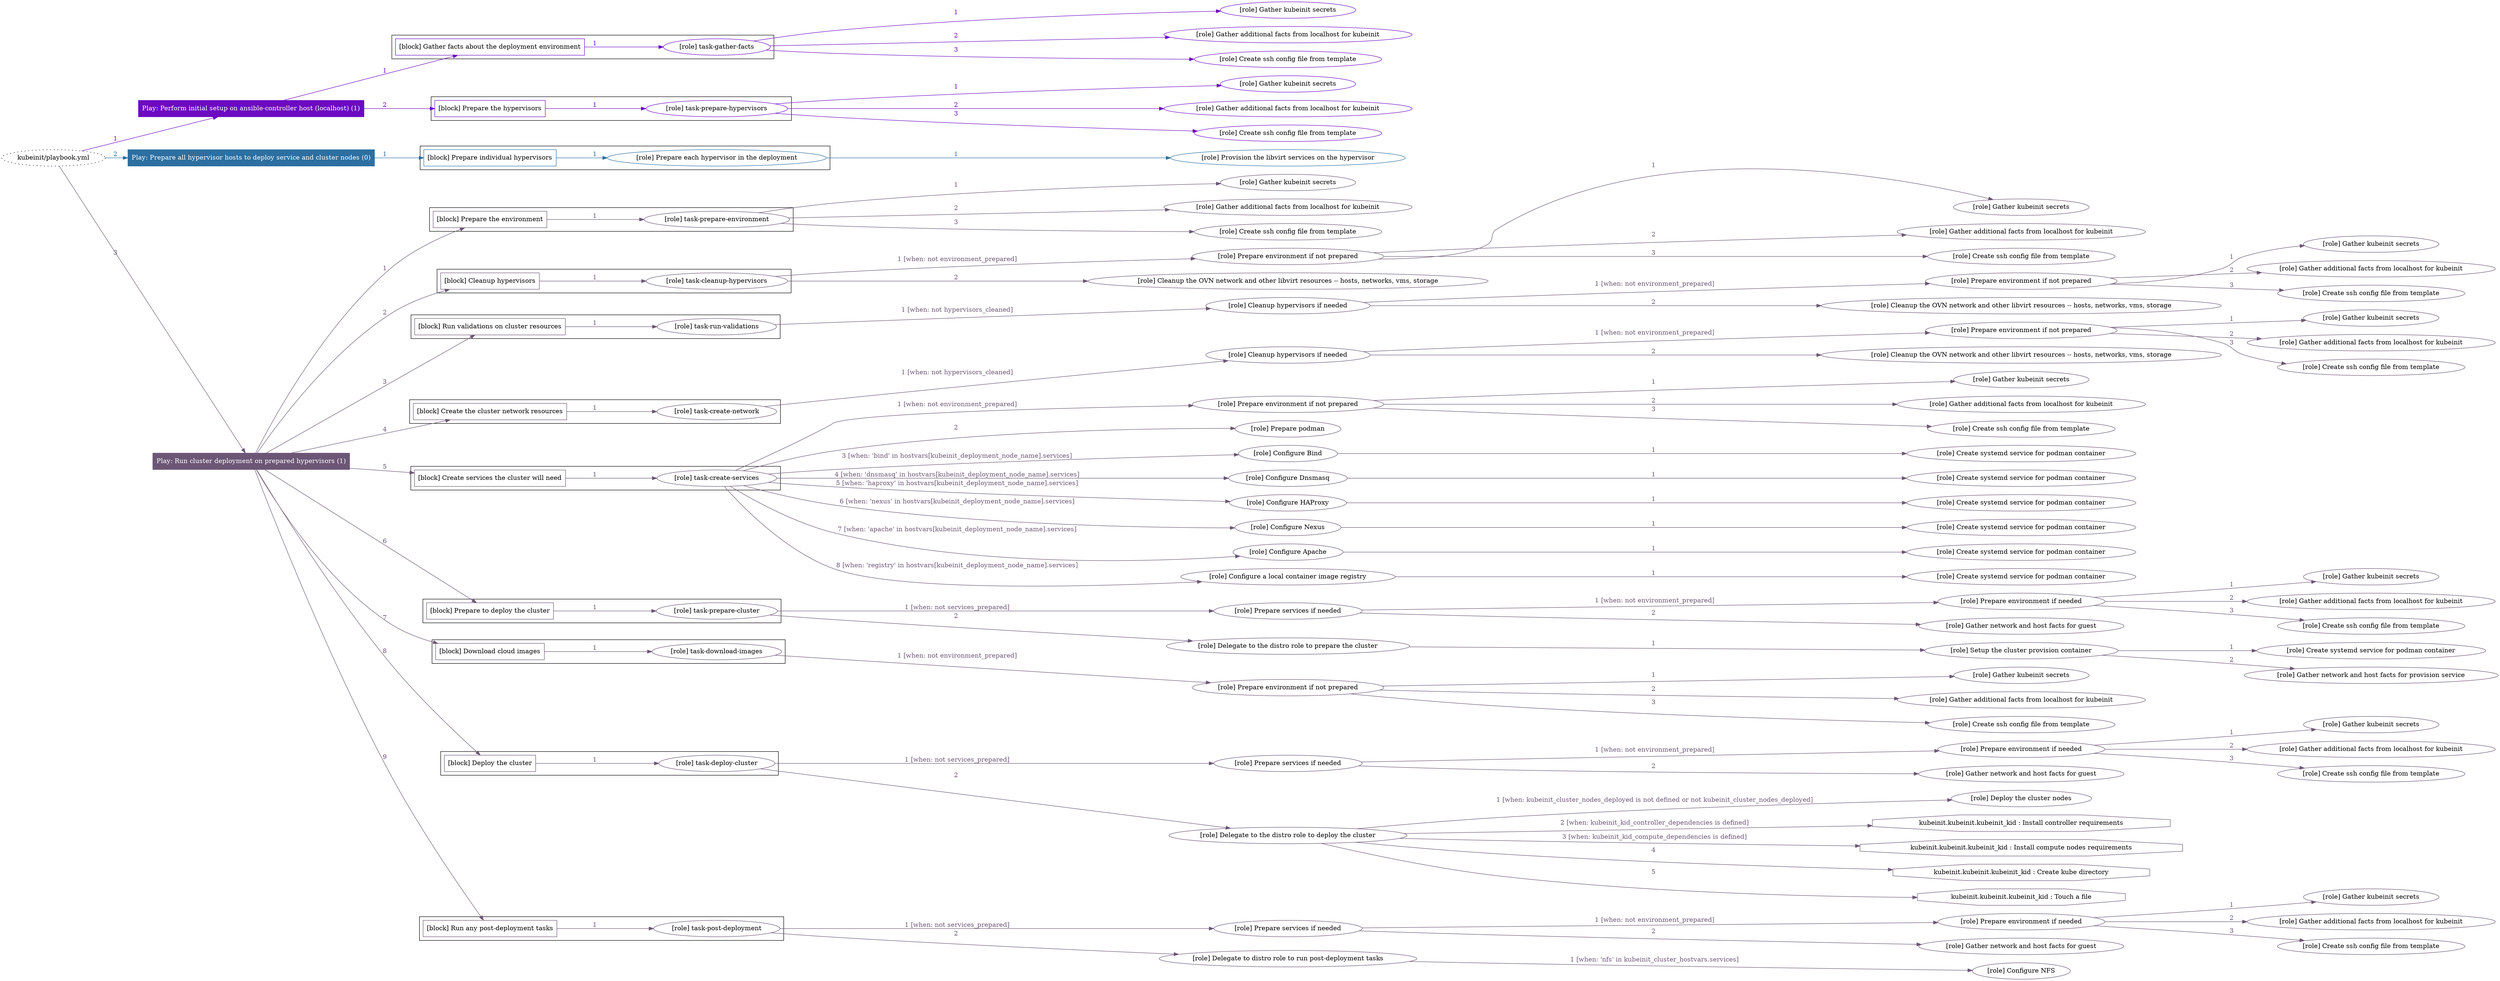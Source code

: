 digraph {
	graph [concentrate=true ordering=in rankdir=LR ratio=fill]
	edge [esep=5 sep=10]
	"kubeinit/playbook.yml" [URL="/home/runner/work/kubeinit/kubeinit/kubeinit/playbook.yml" id=playbook_23ca02f2 style=dotted]
	play_678a954d [label="Play: Perform initial setup on ansible-controller host (localhost) (1)" URL="/home/runner/work/kubeinit/kubeinit/kubeinit/playbook.yml" color="#6c0ac2" fontcolor="#ffffff" id=play_678a954d shape=box style=filled tooltip=localhost]
	"kubeinit/playbook.yml" -> play_678a954d [label="1 " color="#6c0ac2" fontcolor="#6c0ac2" id=edge_65ded0c6 labeltooltip="1 " tooltip="1 "]
	subgraph "Gather kubeinit secrets" {
		role_e835fff7 [label="[role] Gather kubeinit secrets" URL="/home/runner/.ansible/collections/ansible_collections/kubeinit/kubeinit/roles/kubeinit_prepare/tasks/gather_kubeinit_facts.yml" color="#6c0ac2" id=role_e835fff7 tooltip="Gather kubeinit secrets"]
	}
	subgraph "Gather additional facts from localhost for kubeinit" {
		role_0ecb79b1 [label="[role] Gather additional facts from localhost for kubeinit" URL="/home/runner/.ansible/collections/ansible_collections/kubeinit/kubeinit/roles/kubeinit_prepare/tasks/gather_kubeinit_facts.yml" color="#6c0ac2" id=role_0ecb79b1 tooltip="Gather additional facts from localhost for kubeinit"]
	}
	subgraph "Create ssh config file from template" {
		role_7883716d [label="[role] Create ssh config file from template" URL="/home/runner/.ansible/collections/ansible_collections/kubeinit/kubeinit/roles/kubeinit_prepare/tasks/gather_kubeinit_facts.yml" color="#6c0ac2" id=role_7883716d tooltip="Create ssh config file from template"]
	}
	subgraph "task-gather-facts" {
		role_f7869b9f [label="[role] task-gather-facts" URL="/home/runner/work/kubeinit/kubeinit/kubeinit/playbook.yml" color="#6c0ac2" id=role_f7869b9f tooltip="task-gather-facts"]
		role_f7869b9f -> role_e835fff7 [label="1 " color="#6c0ac2" fontcolor="#6c0ac2" id=edge_0a50b41a labeltooltip="1 " tooltip="1 "]
		role_f7869b9f -> role_0ecb79b1 [label="2 " color="#6c0ac2" fontcolor="#6c0ac2" id=edge_0263e541 labeltooltip="2 " tooltip="2 "]
		role_f7869b9f -> role_7883716d [label="3 " color="#6c0ac2" fontcolor="#6c0ac2" id=edge_db2cfee4 labeltooltip="3 " tooltip="3 "]
	}
	subgraph "Gather kubeinit secrets" {
		role_067c4872 [label="[role] Gather kubeinit secrets" URL="/home/runner/.ansible/collections/ansible_collections/kubeinit/kubeinit/roles/kubeinit_prepare/tasks/gather_kubeinit_facts.yml" color="#6c0ac2" id=role_067c4872 tooltip="Gather kubeinit secrets"]
	}
	subgraph "Gather additional facts from localhost for kubeinit" {
		role_0aeb07cf [label="[role] Gather additional facts from localhost for kubeinit" URL="/home/runner/.ansible/collections/ansible_collections/kubeinit/kubeinit/roles/kubeinit_prepare/tasks/gather_kubeinit_facts.yml" color="#6c0ac2" id=role_0aeb07cf tooltip="Gather additional facts from localhost for kubeinit"]
	}
	subgraph "Create ssh config file from template" {
		role_b8154b2b [label="[role] Create ssh config file from template" URL="/home/runner/.ansible/collections/ansible_collections/kubeinit/kubeinit/roles/kubeinit_prepare/tasks/gather_kubeinit_facts.yml" color="#6c0ac2" id=role_b8154b2b tooltip="Create ssh config file from template"]
	}
	subgraph "task-prepare-hypervisors" {
		role_5cac51bb [label="[role] task-prepare-hypervisors" URL="/home/runner/work/kubeinit/kubeinit/kubeinit/playbook.yml" color="#6c0ac2" id=role_5cac51bb tooltip="task-prepare-hypervisors"]
		role_5cac51bb -> role_067c4872 [label="1 " color="#6c0ac2" fontcolor="#6c0ac2" id=edge_ea8af6c8 labeltooltip="1 " tooltip="1 "]
		role_5cac51bb -> role_0aeb07cf [label="2 " color="#6c0ac2" fontcolor="#6c0ac2" id=edge_04797d90 labeltooltip="2 " tooltip="2 "]
		role_5cac51bb -> role_b8154b2b [label="3 " color="#6c0ac2" fontcolor="#6c0ac2" id=edge_df87d3eb labeltooltip="3 " tooltip="3 "]
	}
	subgraph "Play: Perform initial setup on ansible-controller host (localhost) (1)" {
		play_678a954d -> block_f0a4ada9 [label=1 color="#6c0ac2" fontcolor="#6c0ac2" id=edge_551c535b labeltooltip=1 tooltip=1]
		subgraph cluster_block_f0a4ada9 {
			block_f0a4ada9 [label="[block] Gather facts about the deployment environment" URL="/home/runner/work/kubeinit/kubeinit/kubeinit/playbook.yml" color="#6c0ac2" id=block_f0a4ada9 labeltooltip="Gather facts about the deployment environment" shape=box tooltip="Gather facts about the deployment environment"]
			block_f0a4ada9 -> role_f7869b9f [label="1 " color="#6c0ac2" fontcolor="#6c0ac2" id=edge_675dfecd labeltooltip="1 " tooltip="1 "]
		}
		play_678a954d -> block_e1321038 [label=2 color="#6c0ac2" fontcolor="#6c0ac2" id=edge_ff5ac5aa labeltooltip=2 tooltip=2]
		subgraph cluster_block_e1321038 {
			block_e1321038 [label="[block] Prepare the hypervisors" URL="/home/runner/work/kubeinit/kubeinit/kubeinit/playbook.yml" color="#6c0ac2" id=block_e1321038 labeltooltip="Prepare the hypervisors" shape=box tooltip="Prepare the hypervisors"]
			block_e1321038 -> role_5cac51bb [label="1 " color="#6c0ac2" fontcolor="#6c0ac2" id=edge_ee03f660 labeltooltip="1 " tooltip="1 "]
		}
	}
	play_03f993d0 [label="Play: Prepare all hypervisor hosts to deploy service and cluster nodes (0)" URL="/home/runner/work/kubeinit/kubeinit/kubeinit/playbook.yml" color="#2c6fa0" fontcolor="#ffffff" id=play_03f993d0 shape=box style=filled tooltip="Play: Prepare all hypervisor hosts to deploy service and cluster nodes (0)"]
	"kubeinit/playbook.yml" -> play_03f993d0 [label="2 " color="#2c6fa0" fontcolor="#2c6fa0" id=edge_1ca0ea73 labeltooltip="2 " tooltip="2 "]
	subgraph "Provision the libvirt services on the hypervisor" {
		role_e9f2b3d9 [label="[role] Provision the libvirt services on the hypervisor" URL="/home/runner/.ansible/collections/ansible_collections/kubeinit/kubeinit/roles/kubeinit_prepare/tasks/prepare_hypervisor.yml" color="#2c6fa0" id=role_e9f2b3d9 tooltip="Provision the libvirt services on the hypervisor"]
	}
	subgraph "Prepare each hypervisor in the deployment" {
		role_788ae88c [label="[role] Prepare each hypervisor in the deployment" URL="/home/runner/work/kubeinit/kubeinit/kubeinit/playbook.yml" color="#2c6fa0" id=role_788ae88c tooltip="Prepare each hypervisor in the deployment"]
		role_788ae88c -> role_e9f2b3d9 [label="1 " color="#2c6fa0" fontcolor="#2c6fa0" id=edge_8182f41d labeltooltip="1 " tooltip="1 "]
	}
	subgraph "Play: Prepare all hypervisor hosts to deploy service and cluster nodes (0)" {
		play_03f993d0 -> block_d14e0c20 [label=1 color="#2c6fa0" fontcolor="#2c6fa0" id=edge_21cacb5e labeltooltip=1 tooltip=1]
		subgraph cluster_block_d14e0c20 {
			block_d14e0c20 [label="[block] Prepare individual hypervisors" URL="/home/runner/work/kubeinit/kubeinit/kubeinit/playbook.yml" color="#2c6fa0" id=block_d14e0c20 labeltooltip="Prepare individual hypervisors" shape=box tooltip="Prepare individual hypervisors"]
			block_d14e0c20 -> role_788ae88c [label="1 " color="#2c6fa0" fontcolor="#2c6fa0" id=edge_eb3f7d99 labeltooltip="1 " tooltip="1 "]
		}
	}
	play_10271c27 [label="Play: Run cluster deployment on prepared hypervisors (1)" URL="/home/runner/work/kubeinit/kubeinit/kubeinit/playbook.yml" color="#6c5676" fontcolor="#ffffff" id=play_10271c27 shape=box style=filled tooltip=localhost]
	"kubeinit/playbook.yml" -> play_10271c27 [label="3 " color="#6c5676" fontcolor="#6c5676" id=edge_30dbb62f labeltooltip="3 " tooltip="3 "]
	subgraph "Gather kubeinit secrets" {
		role_82d2688d [label="[role] Gather kubeinit secrets" URL="/home/runner/.ansible/collections/ansible_collections/kubeinit/kubeinit/roles/kubeinit_prepare/tasks/gather_kubeinit_facts.yml" color="#6c5676" id=role_82d2688d tooltip="Gather kubeinit secrets"]
	}
	subgraph "Gather additional facts from localhost for kubeinit" {
		role_03060c05 [label="[role] Gather additional facts from localhost for kubeinit" URL="/home/runner/.ansible/collections/ansible_collections/kubeinit/kubeinit/roles/kubeinit_prepare/tasks/gather_kubeinit_facts.yml" color="#6c5676" id=role_03060c05 tooltip="Gather additional facts from localhost for kubeinit"]
	}
	subgraph "Create ssh config file from template" {
		role_cec58012 [label="[role] Create ssh config file from template" URL="/home/runner/.ansible/collections/ansible_collections/kubeinit/kubeinit/roles/kubeinit_prepare/tasks/gather_kubeinit_facts.yml" color="#6c5676" id=role_cec58012 tooltip="Create ssh config file from template"]
	}
	subgraph "task-prepare-environment" {
		role_6f379b6a [label="[role] task-prepare-environment" URL="/home/runner/work/kubeinit/kubeinit/kubeinit/playbook.yml" color="#6c5676" id=role_6f379b6a tooltip="task-prepare-environment"]
		role_6f379b6a -> role_82d2688d [label="1 " color="#6c5676" fontcolor="#6c5676" id=edge_46566b8d labeltooltip="1 " tooltip="1 "]
		role_6f379b6a -> role_03060c05 [label="2 " color="#6c5676" fontcolor="#6c5676" id=edge_ae45bba9 labeltooltip="2 " tooltip="2 "]
		role_6f379b6a -> role_cec58012 [label="3 " color="#6c5676" fontcolor="#6c5676" id=edge_b07028e1 labeltooltip="3 " tooltip="3 "]
	}
	subgraph "Gather kubeinit secrets" {
		role_cfc41a4b [label="[role] Gather kubeinit secrets" URL="/home/runner/.ansible/collections/ansible_collections/kubeinit/kubeinit/roles/kubeinit_prepare/tasks/gather_kubeinit_facts.yml" color="#6c5676" id=role_cfc41a4b tooltip="Gather kubeinit secrets"]
	}
	subgraph "Gather additional facts from localhost for kubeinit" {
		role_1e1170dc [label="[role] Gather additional facts from localhost for kubeinit" URL="/home/runner/.ansible/collections/ansible_collections/kubeinit/kubeinit/roles/kubeinit_prepare/tasks/gather_kubeinit_facts.yml" color="#6c5676" id=role_1e1170dc tooltip="Gather additional facts from localhost for kubeinit"]
	}
	subgraph "Create ssh config file from template" {
		role_6467cbf7 [label="[role] Create ssh config file from template" URL="/home/runner/.ansible/collections/ansible_collections/kubeinit/kubeinit/roles/kubeinit_prepare/tasks/gather_kubeinit_facts.yml" color="#6c5676" id=role_6467cbf7 tooltip="Create ssh config file from template"]
	}
	subgraph "Prepare environment if not prepared" {
		role_ddbf3c62 [label="[role] Prepare environment if not prepared" URL="/home/runner/.ansible/collections/ansible_collections/kubeinit/kubeinit/roles/kubeinit_prepare/tasks/cleanup_hypervisors.yml" color="#6c5676" id=role_ddbf3c62 tooltip="Prepare environment if not prepared"]
		role_ddbf3c62 -> role_cfc41a4b [label="1 " color="#6c5676" fontcolor="#6c5676" id=edge_1ad2a7c0 labeltooltip="1 " tooltip="1 "]
		role_ddbf3c62 -> role_1e1170dc [label="2 " color="#6c5676" fontcolor="#6c5676" id=edge_724e43bd labeltooltip="2 " tooltip="2 "]
		role_ddbf3c62 -> role_6467cbf7 [label="3 " color="#6c5676" fontcolor="#6c5676" id=edge_aa63c441 labeltooltip="3 " tooltip="3 "]
	}
	subgraph "Cleanup the OVN network and other libvirt resources -- hosts, networks, vms, storage" {
		role_30ec0471 [label="[role] Cleanup the OVN network and other libvirt resources -- hosts, networks, vms, storage" URL="/home/runner/.ansible/collections/ansible_collections/kubeinit/kubeinit/roles/kubeinit_prepare/tasks/cleanup_hypervisors.yml" color="#6c5676" id=role_30ec0471 tooltip="Cleanup the OVN network and other libvirt resources -- hosts, networks, vms, storage"]
	}
	subgraph "task-cleanup-hypervisors" {
		role_19af9081 [label="[role] task-cleanup-hypervisors" URL="/home/runner/work/kubeinit/kubeinit/kubeinit/playbook.yml" color="#6c5676" id=role_19af9081 tooltip="task-cleanup-hypervisors"]
		role_19af9081 -> role_ddbf3c62 [label="1 [when: not environment_prepared]" color="#6c5676" fontcolor="#6c5676" id=edge_5276017f labeltooltip="1 [when: not environment_prepared]" tooltip="1 [when: not environment_prepared]"]
		role_19af9081 -> role_30ec0471 [label="2 " color="#6c5676" fontcolor="#6c5676" id=edge_3175f0ac labeltooltip="2 " tooltip="2 "]
	}
	subgraph "Gather kubeinit secrets" {
		role_b4cb4f04 [label="[role] Gather kubeinit secrets" URL="/home/runner/.ansible/collections/ansible_collections/kubeinit/kubeinit/roles/kubeinit_prepare/tasks/gather_kubeinit_facts.yml" color="#6c5676" id=role_b4cb4f04 tooltip="Gather kubeinit secrets"]
	}
	subgraph "Gather additional facts from localhost for kubeinit" {
		role_1baf1764 [label="[role] Gather additional facts from localhost for kubeinit" URL="/home/runner/.ansible/collections/ansible_collections/kubeinit/kubeinit/roles/kubeinit_prepare/tasks/gather_kubeinit_facts.yml" color="#6c5676" id=role_1baf1764 tooltip="Gather additional facts from localhost for kubeinit"]
	}
	subgraph "Create ssh config file from template" {
		role_6b2044cc [label="[role] Create ssh config file from template" URL="/home/runner/.ansible/collections/ansible_collections/kubeinit/kubeinit/roles/kubeinit_prepare/tasks/gather_kubeinit_facts.yml" color="#6c5676" id=role_6b2044cc tooltip="Create ssh config file from template"]
	}
	subgraph "Prepare environment if not prepared" {
		role_6afb23ea [label="[role] Prepare environment if not prepared" URL="/home/runner/.ansible/collections/ansible_collections/kubeinit/kubeinit/roles/kubeinit_prepare/tasks/cleanup_hypervisors.yml" color="#6c5676" id=role_6afb23ea tooltip="Prepare environment if not prepared"]
		role_6afb23ea -> role_b4cb4f04 [label="1 " color="#6c5676" fontcolor="#6c5676" id=edge_eb4e74a4 labeltooltip="1 " tooltip="1 "]
		role_6afb23ea -> role_1baf1764 [label="2 " color="#6c5676" fontcolor="#6c5676" id=edge_00a380e7 labeltooltip="2 " tooltip="2 "]
		role_6afb23ea -> role_6b2044cc [label="3 " color="#6c5676" fontcolor="#6c5676" id=edge_94e2d25b labeltooltip="3 " tooltip="3 "]
	}
	subgraph "Cleanup the OVN network and other libvirt resources -- hosts, networks, vms, storage" {
		role_f5e58a37 [label="[role] Cleanup the OVN network and other libvirt resources -- hosts, networks, vms, storage" URL="/home/runner/.ansible/collections/ansible_collections/kubeinit/kubeinit/roles/kubeinit_prepare/tasks/cleanup_hypervisors.yml" color="#6c5676" id=role_f5e58a37 tooltip="Cleanup the OVN network and other libvirt resources -- hosts, networks, vms, storage"]
	}
	subgraph "Cleanup hypervisors if needed" {
		role_ac0c0cd7 [label="[role] Cleanup hypervisors if needed" URL="/home/runner/.ansible/collections/ansible_collections/kubeinit/kubeinit/roles/kubeinit_validations/tasks/main.yml" color="#6c5676" id=role_ac0c0cd7 tooltip="Cleanup hypervisors if needed"]
		role_ac0c0cd7 -> role_6afb23ea [label="1 [when: not environment_prepared]" color="#6c5676" fontcolor="#6c5676" id=edge_4b0dd0eb labeltooltip="1 [when: not environment_prepared]" tooltip="1 [when: not environment_prepared]"]
		role_ac0c0cd7 -> role_f5e58a37 [label="2 " color="#6c5676" fontcolor="#6c5676" id=edge_77134909 labeltooltip="2 " tooltip="2 "]
	}
	subgraph "task-run-validations" {
		role_aea936b5 [label="[role] task-run-validations" URL="/home/runner/work/kubeinit/kubeinit/kubeinit/playbook.yml" color="#6c5676" id=role_aea936b5 tooltip="task-run-validations"]
		role_aea936b5 -> role_ac0c0cd7 [label="1 [when: not hypervisors_cleaned]" color="#6c5676" fontcolor="#6c5676" id=edge_d41b89e9 labeltooltip="1 [when: not hypervisors_cleaned]" tooltip="1 [when: not hypervisors_cleaned]"]
	}
	subgraph "Gather kubeinit secrets" {
		role_5be2a838 [label="[role] Gather kubeinit secrets" URL="/home/runner/.ansible/collections/ansible_collections/kubeinit/kubeinit/roles/kubeinit_prepare/tasks/gather_kubeinit_facts.yml" color="#6c5676" id=role_5be2a838 tooltip="Gather kubeinit secrets"]
	}
	subgraph "Gather additional facts from localhost for kubeinit" {
		role_882cc185 [label="[role] Gather additional facts from localhost for kubeinit" URL="/home/runner/.ansible/collections/ansible_collections/kubeinit/kubeinit/roles/kubeinit_prepare/tasks/gather_kubeinit_facts.yml" color="#6c5676" id=role_882cc185 tooltip="Gather additional facts from localhost for kubeinit"]
	}
	subgraph "Create ssh config file from template" {
		role_8ce76aea [label="[role] Create ssh config file from template" URL="/home/runner/.ansible/collections/ansible_collections/kubeinit/kubeinit/roles/kubeinit_prepare/tasks/gather_kubeinit_facts.yml" color="#6c5676" id=role_8ce76aea tooltip="Create ssh config file from template"]
	}
	subgraph "Prepare environment if not prepared" {
		role_c820435e [label="[role] Prepare environment if not prepared" URL="/home/runner/.ansible/collections/ansible_collections/kubeinit/kubeinit/roles/kubeinit_prepare/tasks/cleanup_hypervisors.yml" color="#6c5676" id=role_c820435e tooltip="Prepare environment if not prepared"]
		role_c820435e -> role_5be2a838 [label="1 " color="#6c5676" fontcolor="#6c5676" id=edge_562d9613 labeltooltip="1 " tooltip="1 "]
		role_c820435e -> role_882cc185 [label="2 " color="#6c5676" fontcolor="#6c5676" id=edge_df30cd81 labeltooltip="2 " tooltip="2 "]
		role_c820435e -> role_8ce76aea [label="3 " color="#6c5676" fontcolor="#6c5676" id=edge_f18482ce labeltooltip="3 " tooltip="3 "]
	}
	subgraph "Cleanup the OVN network and other libvirt resources -- hosts, networks, vms, storage" {
		role_469709cf [label="[role] Cleanup the OVN network and other libvirt resources -- hosts, networks, vms, storage" URL="/home/runner/.ansible/collections/ansible_collections/kubeinit/kubeinit/roles/kubeinit_prepare/tasks/cleanup_hypervisors.yml" color="#6c5676" id=role_469709cf tooltip="Cleanup the OVN network and other libvirt resources -- hosts, networks, vms, storage"]
	}
	subgraph "Cleanup hypervisors if needed" {
		role_de0d084e [label="[role] Cleanup hypervisors if needed" URL="/home/runner/.ansible/collections/ansible_collections/kubeinit/kubeinit/roles/kubeinit_libvirt/tasks/create_network.yml" color="#6c5676" id=role_de0d084e tooltip="Cleanup hypervisors if needed"]
		role_de0d084e -> role_c820435e [label="1 [when: not environment_prepared]" color="#6c5676" fontcolor="#6c5676" id=edge_a2e92491 labeltooltip="1 [when: not environment_prepared]" tooltip="1 [when: not environment_prepared]"]
		role_de0d084e -> role_469709cf [label="2 " color="#6c5676" fontcolor="#6c5676" id=edge_1a181c1e labeltooltip="2 " tooltip="2 "]
	}
	subgraph "task-create-network" {
		role_dd2eb8a9 [label="[role] task-create-network" URL="/home/runner/work/kubeinit/kubeinit/kubeinit/playbook.yml" color="#6c5676" id=role_dd2eb8a9 tooltip="task-create-network"]
		role_dd2eb8a9 -> role_de0d084e [label="1 [when: not hypervisors_cleaned]" color="#6c5676" fontcolor="#6c5676" id=edge_a0850c3c labeltooltip="1 [when: not hypervisors_cleaned]" tooltip="1 [when: not hypervisors_cleaned]"]
	}
	subgraph "Gather kubeinit secrets" {
		role_a6f69421 [label="[role] Gather kubeinit secrets" URL="/home/runner/.ansible/collections/ansible_collections/kubeinit/kubeinit/roles/kubeinit_prepare/tasks/gather_kubeinit_facts.yml" color="#6c5676" id=role_a6f69421 tooltip="Gather kubeinit secrets"]
	}
	subgraph "Gather additional facts from localhost for kubeinit" {
		role_f6aade84 [label="[role] Gather additional facts from localhost for kubeinit" URL="/home/runner/.ansible/collections/ansible_collections/kubeinit/kubeinit/roles/kubeinit_prepare/tasks/gather_kubeinit_facts.yml" color="#6c5676" id=role_f6aade84 tooltip="Gather additional facts from localhost for kubeinit"]
	}
	subgraph "Create ssh config file from template" {
		role_b4cdb7cd [label="[role] Create ssh config file from template" URL="/home/runner/.ansible/collections/ansible_collections/kubeinit/kubeinit/roles/kubeinit_prepare/tasks/gather_kubeinit_facts.yml" color="#6c5676" id=role_b4cdb7cd tooltip="Create ssh config file from template"]
	}
	subgraph "Prepare environment if not prepared" {
		role_9e09c5b4 [label="[role] Prepare environment if not prepared" URL="/home/runner/.ansible/collections/ansible_collections/kubeinit/kubeinit/roles/kubeinit_services/tasks/main.yml" color="#6c5676" id=role_9e09c5b4 tooltip="Prepare environment if not prepared"]
		role_9e09c5b4 -> role_a6f69421 [label="1 " color="#6c5676" fontcolor="#6c5676" id=edge_aab7f65a labeltooltip="1 " tooltip="1 "]
		role_9e09c5b4 -> role_f6aade84 [label="2 " color="#6c5676" fontcolor="#6c5676" id=edge_6ff6bedb labeltooltip="2 " tooltip="2 "]
		role_9e09c5b4 -> role_b4cdb7cd [label="3 " color="#6c5676" fontcolor="#6c5676" id=edge_866c9814 labeltooltip="3 " tooltip="3 "]
	}
	subgraph "Prepare podman" {
		role_7f1e8fca [label="[role] Prepare podman" URL="/home/runner/.ansible/collections/ansible_collections/kubeinit/kubeinit/roles/kubeinit_services/tasks/00_create_service_pod.yml" color="#6c5676" id=role_7f1e8fca tooltip="Prepare podman"]
	}
	subgraph "Create systemd service for podman container" {
		role_126bd2f7 [label="[role] Create systemd service for podman container" URL="/home/runner/.ansible/collections/ansible_collections/kubeinit/kubeinit/roles/kubeinit_bind/tasks/main.yml" color="#6c5676" id=role_126bd2f7 tooltip="Create systemd service for podman container"]
	}
	subgraph "Configure Bind" {
		role_885382ac [label="[role] Configure Bind" URL="/home/runner/.ansible/collections/ansible_collections/kubeinit/kubeinit/roles/kubeinit_services/tasks/start_services_containers.yml" color="#6c5676" id=role_885382ac tooltip="Configure Bind"]
		role_885382ac -> role_126bd2f7 [label="1 " color="#6c5676" fontcolor="#6c5676" id=edge_adf2032a labeltooltip="1 " tooltip="1 "]
	}
	subgraph "Create systemd service for podman container" {
		role_1e13c598 [label="[role] Create systemd service for podman container" URL="/home/runner/.ansible/collections/ansible_collections/kubeinit/kubeinit/roles/kubeinit_dnsmasq/tasks/main.yml" color="#6c5676" id=role_1e13c598 tooltip="Create systemd service for podman container"]
	}
	subgraph "Configure Dnsmasq" {
		role_f728323a [label="[role] Configure Dnsmasq" URL="/home/runner/.ansible/collections/ansible_collections/kubeinit/kubeinit/roles/kubeinit_services/tasks/start_services_containers.yml" color="#6c5676" id=role_f728323a tooltip="Configure Dnsmasq"]
		role_f728323a -> role_1e13c598 [label="1 " color="#6c5676" fontcolor="#6c5676" id=edge_16291e47 labeltooltip="1 " tooltip="1 "]
	}
	subgraph "Create systemd service for podman container" {
		role_5c875c68 [label="[role] Create systemd service for podman container" URL="/home/runner/.ansible/collections/ansible_collections/kubeinit/kubeinit/roles/kubeinit_haproxy/tasks/main.yml" color="#6c5676" id=role_5c875c68 tooltip="Create systemd service for podman container"]
	}
	subgraph "Configure HAProxy" {
		role_6477f46f [label="[role] Configure HAProxy" URL="/home/runner/.ansible/collections/ansible_collections/kubeinit/kubeinit/roles/kubeinit_services/tasks/start_services_containers.yml" color="#6c5676" id=role_6477f46f tooltip="Configure HAProxy"]
		role_6477f46f -> role_5c875c68 [label="1 " color="#6c5676" fontcolor="#6c5676" id=edge_d4e86f76 labeltooltip="1 " tooltip="1 "]
	}
	subgraph "Create systemd service for podman container" {
		role_a22f4528 [label="[role] Create systemd service for podman container" URL="/home/runner/.ansible/collections/ansible_collections/kubeinit/kubeinit/roles/kubeinit_nexus/tasks/main.yml" color="#6c5676" id=role_a22f4528 tooltip="Create systemd service for podman container"]
	}
	subgraph "Configure Nexus" {
		role_9937f138 [label="[role] Configure Nexus" URL="/home/runner/.ansible/collections/ansible_collections/kubeinit/kubeinit/roles/kubeinit_services/tasks/start_services_containers.yml" color="#6c5676" id=role_9937f138 tooltip="Configure Nexus"]
		role_9937f138 -> role_a22f4528 [label="1 " color="#6c5676" fontcolor="#6c5676" id=edge_a627a6da labeltooltip="1 " tooltip="1 "]
	}
	subgraph "Create systemd service for podman container" {
		role_478311de [label="[role] Create systemd service for podman container" URL="/home/runner/.ansible/collections/ansible_collections/kubeinit/kubeinit/roles/kubeinit_apache/tasks/main.yml" color="#6c5676" id=role_478311de tooltip="Create systemd service for podman container"]
	}
	subgraph "Configure Apache" {
		role_3b7ef471 [label="[role] Configure Apache" URL="/home/runner/.ansible/collections/ansible_collections/kubeinit/kubeinit/roles/kubeinit_services/tasks/start_services_containers.yml" color="#6c5676" id=role_3b7ef471 tooltip="Configure Apache"]
		role_3b7ef471 -> role_478311de [label="1 " color="#6c5676" fontcolor="#6c5676" id=edge_b4c1c494 labeltooltip="1 " tooltip="1 "]
	}
	subgraph "Create systemd service for podman container" {
		role_2eb02f07 [label="[role] Create systemd service for podman container" URL="/home/runner/.ansible/collections/ansible_collections/kubeinit/kubeinit/roles/kubeinit_registry/tasks/main.yml" color="#6c5676" id=role_2eb02f07 tooltip="Create systemd service for podman container"]
	}
	subgraph "Configure a local container image registry" {
		role_e4c95e3b [label="[role] Configure a local container image registry" URL="/home/runner/.ansible/collections/ansible_collections/kubeinit/kubeinit/roles/kubeinit_services/tasks/start_services_containers.yml" color="#6c5676" id=role_e4c95e3b tooltip="Configure a local container image registry"]
		role_e4c95e3b -> role_2eb02f07 [label="1 " color="#6c5676" fontcolor="#6c5676" id=edge_9e5e5f19 labeltooltip="1 " tooltip="1 "]
	}
	subgraph "task-create-services" {
		role_7e794def [label="[role] task-create-services" URL="/home/runner/work/kubeinit/kubeinit/kubeinit/playbook.yml" color="#6c5676" id=role_7e794def tooltip="task-create-services"]
		role_7e794def -> role_9e09c5b4 [label="1 [when: not environment_prepared]" color="#6c5676" fontcolor="#6c5676" id=edge_c73ac03f labeltooltip="1 [when: not environment_prepared]" tooltip="1 [when: not environment_prepared]"]
		role_7e794def -> role_7f1e8fca [label="2 " color="#6c5676" fontcolor="#6c5676" id=edge_e4bc04de labeltooltip="2 " tooltip="2 "]
		role_7e794def -> role_885382ac [label="3 [when: 'bind' in hostvars[kubeinit_deployment_node_name].services]" color="#6c5676" fontcolor="#6c5676" id=edge_55cecb5d labeltooltip="3 [when: 'bind' in hostvars[kubeinit_deployment_node_name].services]" tooltip="3 [when: 'bind' in hostvars[kubeinit_deployment_node_name].services]"]
		role_7e794def -> role_f728323a [label="4 [when: 'dnsmasq' in hostvars[kubeinit_deployment_node_name].services]" color="#6c5676" fontcolor="#6c5676" id=edge_b56d25c7 labeltooltip="4 [when: 'dnsmasq' in hostvars[kubeinit_deployment_node_name].services]" tooltip="4 [when: 'dnsmasq' in hostvars[kubeinit_deployment_node_name].services]"]
		role_7e794def -> role_6477f46f [label="5 [when: 'haproxy' in hostvars[kubeinit_deployment_node_name].services]" color="#6c5676" fontcolor="#6c5676" id=edge_ef0a9caf labeltooltip="5 [when: 'haproxy' in hostvars[kubeinit_deployment_node_name].services]" tooltip="5 [when: 'haproxy' in hostvars[kubeinit_deployment_node_name].services]"]
		role_7e794def -> role_9937f138 [label="6 [when: 'nexus' in hostvars[kubeinit_deployment_node_name].services]" color="#6c5676" fontcolor="#6c5676" id=edge_47feeb04 labeltooltip="6 [when: 'nexus' in hostvars[kubeinit_deployment_node_name].services]" tooltip="6 [when: 'nexus' in hostvars[kubeinit_deployment_node_name].services]"]
		role_7e794def -> role_3b7ef471 [label="7 [when: 'apache' in hostvars[kubeinit_deployment_node_name].services]" color="#6c5676" fontcolor="#6c5676" id=edge_2aeea420 labeltooltip="7 [when: 'apache' in hostvars[kubeinit_deployment_node_name].services]" tooltip="7 [when: 'apache' in hostvars[kubeinit_deployment_node_name].services]"]
		role_7e794def -> role_e4c95e3b [label="8 [when: 'registry' in hostvars[kubeinit_deployment_node_name].services]" color="#6c5676" fontcolor="#6c5676" id=edge_620f8f87 labeltooltip="8 [when: 'registry' in hostvars[kubeinit_deployment_node_name].services]" tooltip="8 [when: 'registry' in hostvars[kubeinit_deployment_node_name].services]"]
	}
	subgraph "Gather kubeinit secrets" {
		role_ed535dfd [label="[role] Gather kubeinit secrets" URL="/home/runner/.ansible/collections/ansible_collections/kubeinit/kubeinit/roles/kubeinit_prepare/tasks/gather_kubeinit_facts.yml" color="#6c5676" id=role_ed535dfd tooltip="Gather kubeinit secrets"]
	}
	subgraph "Gather additional facts from localhost for kubeinit" {
		role_890c4191 [label="[role] Gather additional facts from localhost for kubeinit" URL="/home/runner/.ansible/collections/ansible_collections/kubeinit/kubeinit/roles/kubeinit_prepare/tasks/gather_kubeinit_facts.yml" color="#6c5676" id=role_890c4191 tooltip="Gather additional facts from localhost for kubeinit"]
	}
	subgraph "Create ssh config file from template" {
		role_adec4aee [label="[role] Create ssh config file from template" URL="/home/runner/.ansible/collections/ansible_collections/kubeinit/kubeinit/roles/kubeinit_prepare/tasks/gather_kubeinit_facts.yml" color="#6c5676" id=role_adec4aee tooltip="Create ssh config file from template"]
	}
	subgraph "Prepare environment if needed" {
		role_273f9d7c [label="[role] Prepare environment if needed" URL="/home/runner/.ansible/collections/ansible_collections/kubeinit/kubeinit/roles/kubeinit_services/tasks/prepare_services.yml" color="#6c5676" id=role_273f9d7c tooltip="Prepare environment if needed"]
		role_273f9d7c -> role_ed535dfd [label="1 " color="#6c5676" fontcolor="#6c5676" id=edge_fdefa2b9 labeltooltip="1 " tooltip="1 "]
		role_273f9d7c -> role_890c4191 [label="2 " color="#6c5676" fontcolor="#6c5676" id=edge_37ec386e labeltooltip="2 " tooltip="2 "]
		role_273f9d7c -> role_adec4aee [label="3 " color="#6c5676" fontcolor="#6c5676" id=edge_d406c101 labeltooltip="3 " tooltip="3 "]
	}
	subgraph "Gather network and host facts for guest" {
		role_6dffc421 [label="[role] Gather network and host facts for guest" URL="/home/runner/.ansible/collections/ansible_collections/kubeinit/kubeinit/roles/kubeinit_services/tasks/prepare_services.yml" color="#6c5676" id=role_6dffc421 tooltip="Gather network and host facts for guest"]
	}
	subgraph "Prepare services if needed" {
		role_f8d52362 [label="[role] Prepare services if needed" URL="/home/runner/.ansible/collections/ansible_collections/kubeinit/kubeinit/roles/kubeinit_prepare/tasks/prepare_cluster.yml" color="#6c5676" id=role_f8d52362 tooltip="Prepare services if needed"]
		role_f8d52362 -> role_273f9d7c [label="1 [when: not environment_prepared]" color="#6c5676" fontcolor="#6c5676" id=edge_c7c3ed30 labeltooltip="1 [when: not environment_prepared]" tooltip="1 [when: not environment_prepared]"]
		role_f8d52362 -> role_6dffc421 [label="2 " color="#6c5676" fontcolor="#6c5676" id=edge_2565abc9 labeltooltip="2 " tooltip="2 "]
	}
	subgraph "Create systemd service for podman container" {
		role_b2c14180 [label="[role] Create systemd service for podman container" URL="/home/runner/.ansible/collections/ansible_collections/kubeinit/kubeinit/roles/kubeinit_services/tasks/create_provision_container.yml" color="#6c5676" id=role_b2c14180 tooltip="Create systemd service for podman container"]
	}
	subgraph "Gather network and host facts for provision service" {
		role_1468f82d [label="[role] Gather network and host facts for provision service" URL="/home/runner/.ansible/collections/ansible_collections/kubeinit/kubeinit/roles/kubeinit_services/tasks/create_provision_container.yml" color="#6c5676" id=role_1468f82d tooltip="Gather network and host facts for provision service"]
	}
	subgraph "Setup the cluster provision container" {
		role_ed41ece6 [label="[role] Setup the cluster provision container" URL="/home/runner/.ansible/collections/ansible_collections/kubeinit/kubeinit/roles/kubeinit_kid/tasks/prepare_cluster.yml" color="#6c5676" id=role_ed41ece6 tooltip="Setup the cluster provision container"]
		role_ed41ece6 -> role_b2c14180 [label="1 " color="#6c5676" fontcolor="#6c5676" id=edge_1e4bb146 labeltooltip="1 " tooltip="1 "]
		role_ed41ece6 -> role_1468f82d [label="2 " color="#6c5676" fontcolor="#6c5676" id=edge_eed03969 labeltooltip="2 " tooltip="2 "]
	}
	subgraph "Delegate to the distro role to prepare the cluster" {
		role_e6403bcf [label="[role] Delegate to the distro role to prepare the cluster" URL="/home/runner/.ansible/collections/ansible_collections/kubeinit/kubeinit/roles/kubeinit_prepare/tasks/prepare_cluster.yml" color="#6c5676" id=role_e6403bcf tooltip="Delegate to the distro role to prepare the cluster"]
		role_e6403bcf -> role_ed41ece6 [label="1 " color="#6c5676" fontcolor="#6c5676" id=edge_e86aef21 labeltooltip="1 " tooltip="1 "]
	}
	subgraph "task-prepare-cluster" {
		role_72cb0678 [label="[role] task-prepare-cluster" URL="/home/runner/work/kubeinit/kubeinit/kubeinit/playbook.yml" color="#6c5676" id=role_72cb0678 tooltip="task-prepare-cluster"]
		role_72cb0678 -> role_f8d52362 [label="1 [when: not services_prepared]" color="#6c5676" fontcolor="#6c5676" id=edge_0594e01e labeltooltip="1 [when: not services_prepared]" tooltip="1 [when: not services_prepared]"]
		role_72cb0678 -> role_e6403bcf [label="2 " color="#6c5676" fontcolor="#6c5676" id=edge_2ed8620a labeltooltip="2 " tooltip="2 "]
	}
	subgraph "Gather kubeinit secrets" {
		role_62f5d5b1 [label="[role] Gather kubeinit secrets" URL="/home/runner/.ansible/collections/ansible_collections/kubeinit/kubeinit/roles/kubeinit_prepare/tasks/gather_kubeinit_facts.yml" color="#6c5676" id=role_62f5d5b1 tooltip="Gather kubeinit secrets"]
	}
	subgraph "Gather additional facts from localhost for kubeinit" {
		role_b27db595 [label="[role] Gather additional facts from localhost for kubeinit" URL="/home/runner/.ansible/collections/ansible_collections/kubeinit/kubeinit/roles/kubeinit_prepare/tasks/gather_kubeinit_facts.yml" color="#6c5676" id=role_b27db595 tooltip="Gather additional facts from localhost for kubeinit"]
	}
	subgraph "Create ssh config file from template" {
		role_f1cbf7d8 [label="[role] Create ssh config file from template" URL="/home/runner/.ansible/collections/ansible_collections/kubeinit/kubeinit/roles/kubeinit_prepare/tasks/gather_kubeinit_facts.yml" color="#6c5676" id=role_f1cbf7d8 tooltip="Create ssh config file from template"]
	}
	subgraph "Prepare environment if not prepared" {
		role_660a140e [label="[role] Prepare environment if not prepared" URL="/home/runner/.ansible/collections/ansible_collections/kubeinit/kubeinit/roles/kubeinit_libvirt/tasks/download_cloud_images.yml" color="#6c5676" id=role_660a140e tooltip="Prepare environment if not prepared"]
		role_660a140e -> role_62f5d5b1 [label="1 " color="#6c5676" fontcolor="#6c5676" id=edge_f2974840 labeltooltip="1 " tooltip="1 "]
		role_660a140e -> role_b27db595 [label="2 " color="#6c5676" fontcolor="#6c5676" id=edge_05069cf6 labeltooltip="2 " tooltip="2 "]
		role_660a140e -> role_f1cbf7d8 [label="3 " color="#6c5676" fontcolor="#6c5676" id=edge_576fa0c2 labeltooltip="3 " tooltip="3 "]
	}
	subgraph "task-download-images" {
		role_bdb60137 [label="[role] task-download-images" URL="/home/runner/work/kubeinit/kubeinit/kubeinit/playbook.yml" color="#6c5676" id=role_bdb60137 tooltip="task-download-images"]
		role_bdb60137 -> role_660a140e [label="1 [when: not environment_prepared]" color="#6c5676" fontcolor="#6c5676" id=edge_cc781c51 labeltooltip="1 [when: not environment_prepared]" tooltip="1 [when: not environment_prepared]"]
	}
	subgraph "Gather kubeinit secrets" {
		role_46b47512 [label="[role] Gather kubeinit secrets" URL="/home/runner/.ansible/collections/ansible_collections/kubeinit/kubeinit/roles/kubeinit_prepare/tasks/gather_kubeinit_facts.yml" color="#6c5676" id=role_46b47512 tooltip="Gather kubeinit secrets"]
	}
	subgraph "Gather additional facts from localhost for kubeinit" {
		role_a8ca5641 [label="[role] Gather additional facts from localhost for kubeinit" URL="/home/runner/.ansible/collections/ansible_collections/kubeinit/kubeinit/roles/kubeinit_prepare/tasks/gather_kubeinit_facts.yml" color="#6c5676" id=role_a8ca5641 tooltip="Gather additional facts from localhost for kubeinit"]
	}
	subgraph "Create ssh config file from template" {
		role_c6cee593 [label="[role] Create ssh config file from template" URL="/home/runner/.ansible/collections/ansible_collections/kubeinit/kubeinit/roles/kubeinit_prepare/tasks/gather_kubeinit_facts.yml" color="#6c5676" id=role_c6cee593 tooltip="Create ssh config file from template"]
	}
	subgraph "Prepare environment if needed" {
		role_1b70f49e [label="[role] Prepare environment if needed" URL="/home/runner/.ansible/collections/ansible_collections/kubeinit/kubeinit/roles/kubeinit_services/tasks/prepare_services.yml" color="#6c5676" id=role_1b70f49e tooltip="Prepare environment if needed"]
		role_1b70f49e -> role_46b47512 [label="1 " color="#6c5676" fontcolor="#6c5676" id=edge_2232eabe labeltooltip="1 " tooltip="1 "]
		role_1b70f49e -> role_a8ca5641 [label="2 " color="#6c5676" fontcolor="#6c5676" id=edge_5867edb3 labeltooltip="2 " tooltip="2 "]
		role_1b70f49e -> role_c6cee593 [label="3 " color="#6c5676" fontcolor="#6c5676" id=edge_394b9eb7 labeltooltip="3 " tooltip="3 "]
	}
	subgraph "Gather network and host facts for guest" {
		role_22897701 [label="[role] Gather network and host facts for guest" URL="/home/runner/.ansible/collections/ansible_collections/kubeinit/kubeinit/roles/kubeinit_services/tasks/prepare_services.yml" color="#6c5676" id=role_22897701 tooltip="Gather network and host facts for guest"]
	}
	subgraph "Prepare services if needed" {
		role_8b34d909 [label="[role] Prepare services if needed" URL="/home/runner/.ansible/collections/ansible_collections/kubeinit/kubeinit/roles/kubeinit_prepare/tasks/deploy_cluster.yml" color="#6c5676" id=role_8b34d909 tooltip="Prepare services if needed"]
		role_8b34d909 -> role_1b70f49e [label="1 [when: not environment_prepared]" color="#6c5676" fontcolor="#6c5676" id=edge_2839539a labeltooltip="1 [when: not environment_prepared]" tooltip="1 [when: not environment_prepared]"]
		role_8b34d909 -> role_22897701 [label="2 " color="#6c5676" fontcolor="#6c5676" id=edge_f4685f11 labeltooltip="2 " tooltip="2 "]
	}
	subgraph "Deploy the cluster nodes" {
		role_c84b6712 [label="[role] Deploy the cluster nodes" URL="/home/runner/.ansible/collections/ansible_collections/kubeinit/kubeinit/roles/kubeinit_kid/tasks/main.yml" color="#6c5676" id=role_c84b6712 tooltip="Deploy the cluster nodes"]
	}
	subgraph "Delegate to the distro role to deploy the cluster" {
		role_6eacdfc7 [label="[role] Delegate to the distro role to deploy the cluster" URL="/home/runner/.ansible/collections/ansible_collections/kubeinit/kubeinit/roles/kubeinit_prepare/tasks/deploy_cluster.yml" color="#6c5676" id=role_6eacdfc7 tooltip="Delegate to the distro role to deploy the cluster"]
		role_6eacdfc7 -> role_c84b6712 [label="1 [when: kubeinit_cluster_nodes_deployed is not defined or not kubeinit_cluster_nodes_deployed]" color="#6c5676" fontcolor="#6c5676" id=edge_78b7c585 labeltooltip="1 [when: kubeinit_cluster_nodes_deployed is not defined or not kubeinit_cluster_nodes_deployed]" tooltip="1 [when: kubeinit_cluster_nodes_deployed is not defined or not kubeinit_cluster_nodes_deployed]"]
		task_d463b734 [label="kubeinit.kubeinit.kubeinit_kid : Install controller requirements" URL="/home/runner/.ansible/collections/ansible_collections/kubeinit/kubeinit/roles/kubeinit_kid/tasks/main.yml" color="#6c5676" id=task_d463b734 shape=octagon tooltip="kubeinit.kubeinit.kubeinit_kid : Install controller requirements"]
		role_6eacdfc7 -> task_d463b734 [label="2 [when: kubeinit_kid_controller_dependencies is defined]" color="#6c5676" fontcolor="#6c5676" id=edge_62575bfe labeltooltip="2 [when: kubeinit_kid_controller_dependencies is defined]" tooltip="2 [when: kubeinit_kid_controller_dependencies is defined]"]
		task_24388ccf [label="kubeinit.kubeinit.kubeinit_kid : Install compute nodes requirements" URL="/home/runner/.ansible/collections/ansible_collections/kubeinit/kubeinit/roles/kubeinit_kid/tasks/main.yml" color="#6c5676" id=task_24388ccf shape=octagon tooltip="kubeinit.kubeinit.kubeinit_kid : Install compute nodes requirements"]
		role_6eacdfc7 -> task_24388ccf [label="3 [when: kubeinit_kid_compute_dependencies is defined]" color="#6c5676" fontcolor="#6c5676" id=edge_37c93e84 labeltooltip="3 [when: kubeinit_kid_compute_dependencies is defined]" tooltip="3 [when: kubeinit_kid_compute_dependencies is defined]"]
		task_825a8a21 [label="kubeinit.kubeinit.kubeinit_kid : Create kube directory" URL="/home/runner/.ansible/collections/ansible_collections/kubeinit/kubeinit/roles/kubeinit_kid/tasks/main.yml" color="#6c5676" id=task_825a8a21 shape=octagon tooltip="kubeinit.kubeinit.kubeinit_kid : Create kube directory"]
		role_6eacdfc7 -> task_825a8a21 [label="4 " color="#6c5676" fontcolor="#6c5676" id=edge_dab49120 labeltooltip="4 " tooltip="4 "]
		task_71cbc663 [label="kubeinit.kubeinit.kubeinit_kid : Touch a file" URL="/home/runner/.ansible/collections/ansible_collections/kubeinit/kubeinit/roles/kubeinit_kid/tasks/main.yml" color="#6c5676" id=task_71cbc663 shape=octagon tooltip="kubeinit.kubeinit.kubeinit_kid : Touch a file"]
		role_6eacdfc7 -> task_71cbc663 [label="5 " color="#6c5676" fontcolor="#6c5676" id=edge_cb3d592b labeltooltip="5 " tooltip="5 "]
	}
	subgraph "task-deploy-cluster" {
		role_a1112099 [label="[role] task-deploy-cluster" URL="/home/runner/work/kubeinit/kubeinit/kubeinit/playbook.yml" color="#6c5676" id=role_a1112099 tooltip="task-deploy-cluster"]
		role_a1112099 -> role_8b34d909 [label="1 [when: not services_prepared]" color="#6c5676" fontcolor="#6c5676" id=edge_13a6bd50 labeltooltip="1 [when: not services_prepared]" tooltip="1 [when: not services_prepared]"]
		role_a1112099 -> role_6eacdfc7 [label="2 " color="#6c5676" fontcolor="#6c5676" id=edge_d8e1fbef labeltooltip="2 " tooltip="2 "]
	}
	subgraph "Gather kubeinit secrets" {
		role_588ddda7 [label="[role] Gather kubeinit secrets" URL="/home/runner/.ansible/collections/ansible_collections/kubeinit/kubeinit/roles/kubeinit_prepare/tasks/gather_kubeinit_facts.yml" color="#6c5676" id=role_588ddda7 tooltip="Gather kubeinit secrets"]
	}
	subgraph "Gather additional facts from localhost for kubeinit" {
		role_4c7524cb [label="[role] Gather additional facts from localhost for kubeinit" URL="/home/runner/.ansible/collections/ansible_collections/kubeinit/kubeinit/roles/kubeinit_prepare/tasks/gather_kubeinit_facts.yml" color="#6c5676" id=role_4c7524cb tooltip="Gather additional facts from localhost for kubeinit"]
	}
	subgraph "Create ssh config file from template" {
		role_a7c82f31 [label="[role] Create ssh config file from template" URL="/home/runner/.ansible/collections/ansible_collections/kubeinit/kubeinit/roles/kubeinit_prepare/tasks/gather_kubeinit_facts.yml" color="#6c5676" id=role_a7c82f31 tooltip="Create ssh config file from template"]
	}
	subgraph "Prepare environment if needed" {
		role_ab13bd90 [label="[role] Prepare environment if needed" URL="/home/runner/.ansible/collections/ansible_collections/kubeinit/kubeinit/roles/kubeinit_services/tasks/prepare_services.yml" color="#6c5676" id=role_ab13bd90 tooltip="Prepare environment if needed"]
		role_ab13bd90 -> role_588ddda7 [label="1 " color="#6c5676" fontcolor="#6c5676" id=edge_63e6233c labeltooltip="1 " tooltip="1 "]
		role_ab13bd90 -> role_4c7524cb [label="2 " color="#6c5676" fontcolor="#6c5676" id=edge_980a0aa3 labeltooltip="2 " tooltip="2 "]
		role_ab13bd90 -> role_a7c82f31 [label="3 " color="#6c5676" fontcolor="#6c5676" id=edge_fd09ca88 labeltooltip="3 " tooltip="3 "]
	}
	subgraph "Gather network and host facts for guest" {
		role_7797d603 [label="[role] Gather network and host facts for guest" URL="/home/runner/.ansible/collections/ansible_collections/kubeinit/kubeinit/roles/kubeinit_services/tasks/prepare_services.yml" color="#6c5676" id=role_7797d603 tooltip="Gather network and host facts for guest"]
	}
	subgraph "Prepare services if needed" {
		role_a7efafdb [label="[role] Prepare services if needed" URL="/home/runner/.ansible/collections/ansible_collections/kubeinit/kubeinit/roles/kubeinit_prepare/tasks/post_deployment.yml" color="#6c5676" id=role_a7efafdb tooltip="Prepare services if needed"]
		role_a7efafdb -> role_ab13bd90 [label="1 [when: not environment_prepared]" color="#6c5676" fontcolor="#6c5676" id=edge_87154ef0 labeltooltip="1 [when: not environment_prepared]" tooltip="1 [when: not environment_prepared]"]
		role_a7efafdb -> role_7797d603 [label="2 " color="#6c5676" fontcolor="#6c5676" id=edge_7c341e75 labeltooltip="2 " tooltip="2 "]
	}
	subgraph "Configure NFS" {
		role_1da24a00 [label="[role] Configure NFS" URL="/home/runner/.ansible/collections/ansible_collections/kubeinit/kubeinit/roles/kubeinit_kid/tasks/post_deployment_tasks.yml" color="#6c5676" id=role_1da24a00 tooltip="Configure NFS"]
	}
	subgraph "Delegate to distro role to run post-deployment tasks" {
		role_5ea67146 [label="[role] Delegate to distro role to run post-deployment tasks" URL="/home/runner/.ansible/collections/ansible_collections/kubeinit/kubeinit/roles/kubeinit_prepare/tasks/post_deployment.yml" color="#6c5676" id=role_5ea67146 tooltip="Delegate to distro role to run post-deployment tasks"]
		role_5ea67146 -> role_1da24a00 [label="1 [when: 'nfs' in kubeinit_cluster_hostvars.services]" color="#6c5676" fontcolor="#6c5676" id=edge_88943afa labeltooltip="1 [when: 'nfs' in kubeinit_cluster_hostvars.services]" tooltip="1 [when: 'nfs' in kubeinit_cluster_hostvars.services]"]
	}
	subgraph "task-post-deployment" {
		role_6c7c32f9 [label="[role] task-post-deployment" URL="/home/runner/work/kubeinit/kubeinit/kubeinit/playbook.yml" color="#6c5676" id=role_6c7c32f9 tooltip="task-post-deployment"]
		role_6c7c32f9 -> role_a7efafdb [label="1 [when: not services_prepared]" color="#6c5676" fontcolor="#6c5676" id=edge_aff0f634 labeltooltip="1 [when: not services_prepared]" tooltip="1 [when: not services_prepared]"]
		role_6c7c32f9 -> role_5ea67146 [label="2 " color="#6c5676" fontcolor="#6c5676" id=edge_6e0a7c58 labeltooltip="2 " tooltip="2 "]
	}
	subgraph "Play: Run cluster deployment on prepared hypervisors (1)" {
		play_10271c27 -> block_d7206481 [label=1 color="#6c5676" fontcolor="#6c5676" id=edge_59b26e1b labeltooltip=1 tooltip=1]
		subgraph cluster_block_d7206481 {
			block_d7206481 [label="[block] Prepare the environment" URL="/home/runner/work/kubeinit/kubeinit/kubeinit/playbook.yml" color="#6c5676" id=block_d7206481 labeltooltip="Prepare the environment" shape=box tooltip="Prepare the environment"]
			block_d7206481 -> role_6f379b6a [label="1 " color="#6c5676" fontcolor="#6c5676" id=edge_45386a67 labeltooltip="1 " tooltip="1 "]
		}
		play_10271c27 -> block_281d1ef2 [label=2 color="#6c5676" fontcolor="#6c5676" id=edge_2ae4f89f labeltooltip=2 tooltip=2]
		subgraph cluster_block_281d1ef2 {
			block_281d1ef2 [label="[block] Cleanup hypervisors" URL="/home/runner/work/kubeinit/kubeinit/kubeinit/playbook.yml" color="#6c5676" id=block_281d1ef2 labeltooltip="Cleanup hypervisors" shape=box tooltip="Cleanup hypervisors"]
			block_281d1ef2 -> role_19af9081 [label="1 " color="#6c5676" fontcolor="#6c5676" id=edge_e9e0238b labeltooltip="1 " tooltip="1 "]
		}
		play_10271c27 -> block_7bd9884b [label=3 color="#6c5676" fontcolor="#6c5676" id=edge_fedaaf5e labeltooltip=3 tooltip=3]
		subgraph cluster_block_7bd9884b {
			block_7bd9884b [label="[block] Run validations on cluster resources" URL="/home/runner/work/kubeinit/kubeinit/kubeinit/playbook.yml" color="#6c5676" id=block_7bd9884b labeltooltip="Run validations on cluster resources" shape=box tooltip="Run validations on cluster resources"]
			block_7bd9884b -> role_aea936b5 [label="1 " color="#6c5676" fontcolor="#6c5676" id=edge_9c3b4134 labeltooltip="1 " tooltip="1 "]
		}
		play_10271c27 -> block_f86fa509 [label=4 color="#6c5676" fontcolor="#6c5676" id=edge_66a6085b labeltooltip=4 tooltip=4]
		subgraph cluster_block_f86fa509 {
			block_f86fa509 [label="[block] Create the cluster network resources" URL="/home/runner/work/kubeinit/kubeinit/kubeinit/playbook.yml" color="#6c5676" id=block_f86fa509 labeltooltip="Create the cluster network resources" shape=box tooltip="Create the cluster network resources"]
			block_f86fa509 -> role_dd2eb8a9 [label="1 " color="#6c5676" fontcolor="#6c5676" id=edge_a4ab4c47 labeltooltip="1 " tooltip="1 "]
		}
		play_10271c27 -> block_a315f10a [label=5 color="#6c5676" fontcolor="#6c5676" id=edge_f7a817f0 labeltooltip=5 tooltip=5]
		subgraph cluster_block_a315f10a {
			block_a315f10a [label="[block] Create services the cluster will need" URL="/home/runner/work/kubeinit/kubeinit/kubeinit/playbook.yml" color="#6c5676" id=block_a315f10a labeltooltip="Create services the cluster will need" shape=box tooltip="Create services the cluster will need"]
			block_a315f10a -> role_7e794def [label="1 " color="#6c5676" fontcolor="#6c5676" id=edge_d8eb792d labeltooltip="1 " tooltip="1 "]
		}
		play_10271c27 -> block_b2bd0d69 [label=6 color="#6c5676" fontcolor="#6c5676" id=edge_94db9bbd labeltooltip=6 tooltip=6]
		subgraph cluster_block_b2bd0d69 {
			block_b2bd0d69 [label="[block] Prepare to deploy the cluster" URL="/home/runner/work/kubeinit/kubeinit/kubeinit/playbook.yml" color="#6c5676" id=block_b2bd0d69 labeltooltip="Prepare to deploy the cluster" shape=box tooltip="Prepare to deploy the cluster"]
			block_b2bd0d69 -> role_72cb0678 [label="1 " color="#6c5676" fontcolor="#6c5676" id=edge_1affe194 labeltooltip="1 " tooltip="1 "]
		}
		play_10271c27 -> block_df6506d2 [label=7 color="#6c5676" fontcolor="#6c5676" id=edge_ad64c66a labeltooltip=7 tooltip=7]
		subgraph cluster_block_df6506d2 {
			block_df6506d2 [label="[block] Download cloud images" URL="/home/runner/work/kubeinit/kubeinit/kubeinit/playbook.yml" color="#6c5676" id=block_df6506d2 labeltooltip="Download cloud images" shape=box tooltip="Download cloud images"]
			block_df6506d2 -> role_bdb60137 [label="1 " color="#6c5676" fontcolor="#6c5676" id=edge_f045d0fd labeltooltip="1 " tooltip="1 "]
		}
		play_10271c27 -> block_553bcfb2 [label=8 color="#6c5676" fontcolor="#6c5676" id=edge_067aac31 labeltooltip=8 tooltip=8]
		subgraph cluster_block_553bcfb2 {
			block_553bcfb2 [label="[block] Deploy the cluster" URL="/home/runner/work/kubeinit/kubeinit/kubeinit/playbook.yml" color="#6c5676" id=block_553bcfb2 labeltooltip="Deploy the cluster" shape=box tooltip="Deploy the cluster"]
			block_553bcfb2 -> role_a1112099 [label="1 " color="#6c5676" fontcolor="#6c5676" id=edge_14d41f7c labeltooltip="1 " tooltip="1 "]
		}
		play_10271c27 -> block_0e513d81 [label=9 color="#6c5676" fontcolor="#6c5676" id=edge_bf9fb1a7 labeltooltip=9 tooltip=9]
		subgraph cluster_block_0e513d81 {
			block_0e513d81 [label="[block] Run any post-deployment tasks" URL="/home/runner/work/kubeinit/kubeinit/kubeinit/playbook.yml" color="#6c5676" id=block_0e513d81 labeltooltip="Run any post-deployment tasks" shape=box tooltip="Run any post-deployment tasks"]
			block_0e513d81 -> role_6c7c32f9 [label="1 " color="#6c5676" fontcolor="#6c5676" id=edge_e0852438 labeltooltip="1 " tooltip="1 "]
		}
	}
}
